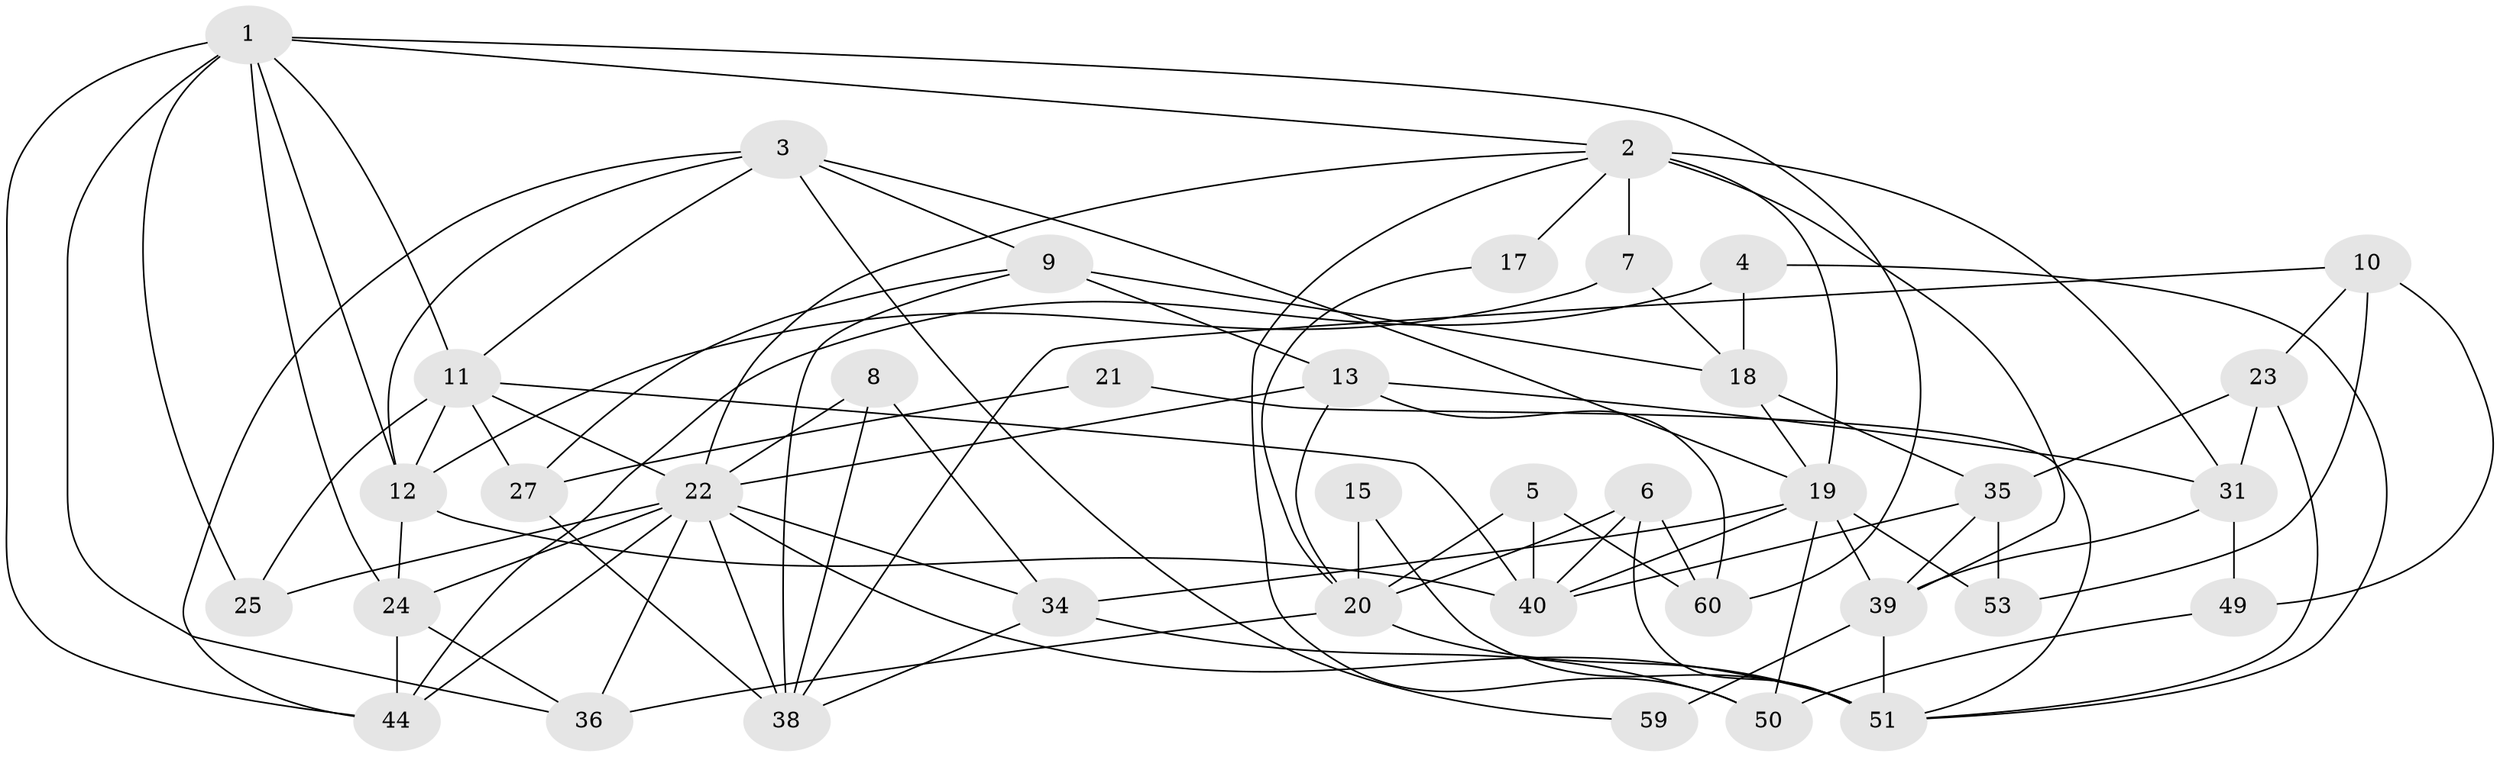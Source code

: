 // Generated by graph-tools (version 1.1) at 2025/23/03/03/25 07:23:57]
// undirected, 38 vertices, 92 edges
graph export_dot {
graph [start="1"]
  node [color=gray90,style=filled];
  1 [super="+45"];
  2 [super="+37"];
  3 [super="+32"];
  4;
  5;
  6;
  7 [super="+30"];
  8;
  9 [super="+14"];
  10 [super="+47"];
  11 [super="+16"];
  12 [super="+33"];
  13 [super="+26"];
  15;
  17;
  18 [super="+29"];
  19 [super="+56"];
  20 [super="+28"];
  21;
  22 [super="+58"];
  23;
  24 [super="+46"];
  25;
  27 [super="+41"];
  31 [super="+54"];
  34 [super="+43"];
  35;
  36;
  38 [super="+55"];
  39 [super="+57"];
  40 [super="+42"];
  44 [super="+48"];
  49;
  50;
  51 [super="+52"];
  53;
  59;
  60;
  1 -- 2;
  1 -- 12;
  1 -- 11;
  1 -- 25;
  1 -- 36;
  1 -- 24;
  1 -- 44;
  1 -- 60;
  2 -- 19;
  2 -- 39;
  2 -- 17;
  2 -- 50;
  2 -- 22;
  2 -- 7 [weight=2];
  2 -- 31;
  3 -- 44;
  3 -- 9;
  3 -- 19;
  3 -- 11;
  3 -- 59;
  3 -- 12;
  4 -- 51;
  4 -- 18;
  4 -- 44;
  5 -- 60;
  5 -- 40;
  5 -- 20;
  6 -- 51;
  6 -- 20;
  6 -- 60;
  6 -- 40;
  7 -- 18;
  7 -- 12;
  8 -- 22;
  8 -- 38;
  8 -- 34;
  9 -- 18;
  9 -- 27;
  9 -- 38 [weight=2];
  9 -- 13;
  10 -- 49;
  10 -- 53;
  10 -- 38;
  10 -- 23;
  11 -- 40 [weight=2];
  11 -- 22;
  11 -- 25;
  11 -- 12;
  11 -- 27;
  12 -- 24;
  12 -- 40;
  13 -- 60;
  13 -- 22;
  13 -- 20;
  13 -- 31;
  15 -- 51;
  15 -- 20;
  17 -- 20;
  18 -- 19;
  18 -- 35;
  19 -- 34;
  19 -- 50;
  19 -- 53;
  19 -- 39;
  19 -- 40;
  20 -- 36;
  20 -- 51;
  21 -- 51;
  21 -- 27;
  22 -- 36;
  22 -- 38;
  22 -- 44;
  22 -- 34 [weight=2];
  22 -- 51;
  22 -- 24;
  22 -- 25;
  23 -- 35;
  23 -- 51;
  23 -- 31;
  24 -- 36;
  24 -- 44;
  27 -- 38;
  31 -- 49;
  31 -- 39;
  34 -- 50;
  34 -- 38;
  35 -- 40;
  35 -- 53;
  35 -- 39;
  39 -- 59 [weight=2];
  39 -- 51;
  49 -- 50;
}
